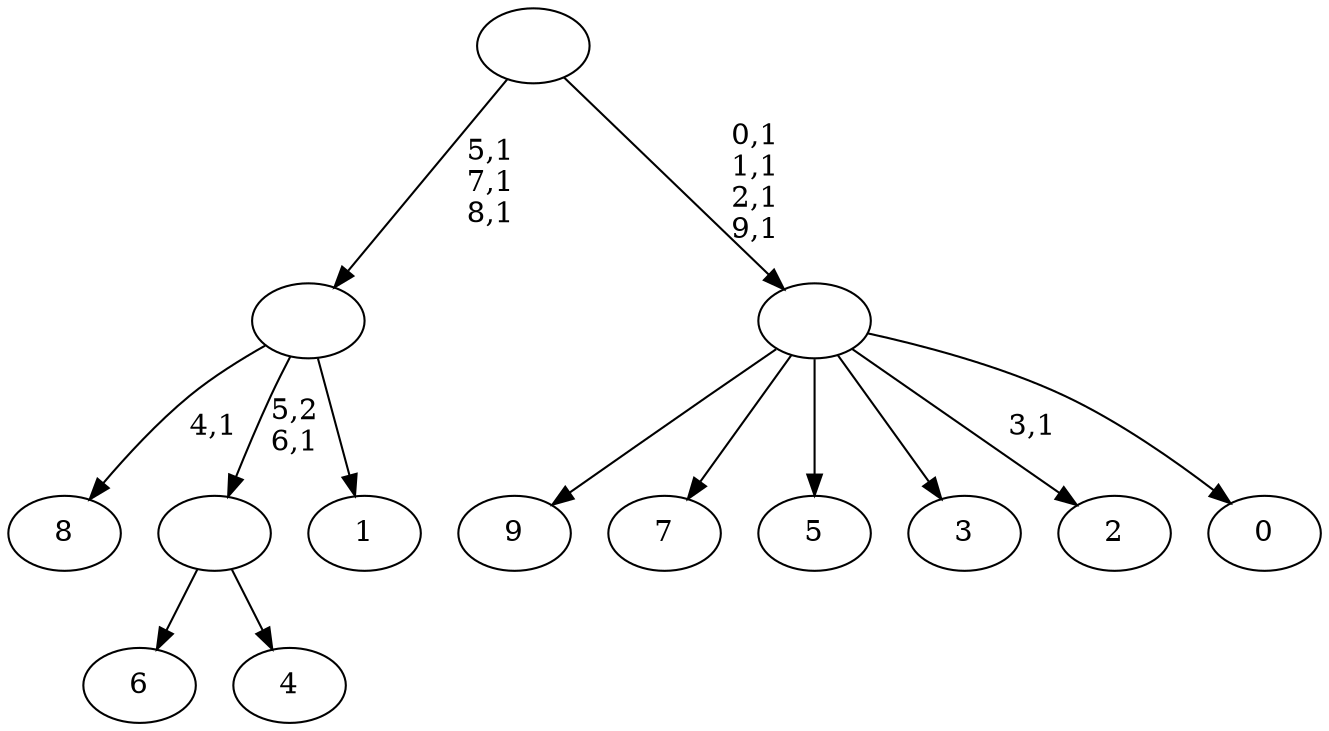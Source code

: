 digraph T {
	20 [label="9"]
	19 [label="8"]
	17 [label="7"]
	16 [label="6"]
	15 [label="5"]
	14 [label="4"]
	13 [label=""]
	12 [label="3"]
	11 [label="2"]
	9 [label="1"]
	8 [label=""]
	5 [label="0"]
	4 [label=""]
	0 [label=""]
	13 -> 16 [label=""]
	13 -> 14 [label=""]
	8 -> 19 [label="4,1"]
	8 -> 13 [label="5,2\n6,1"]
	8 -> 9 [label=""]
	4 -> 11 [label="3,1"]
	4 -> 20 [label=""]
	4 -> 17 [label=""]
	4 -> 15 [label=""]
	4 -> 12 [label=""]
	4 -> 5 [label=""]
	0 -> 4 [label="0,1\n1,1\n2,1\n9,1"]
	0 -> 8 [label="5,1\n7,1\n8,1"]
}
